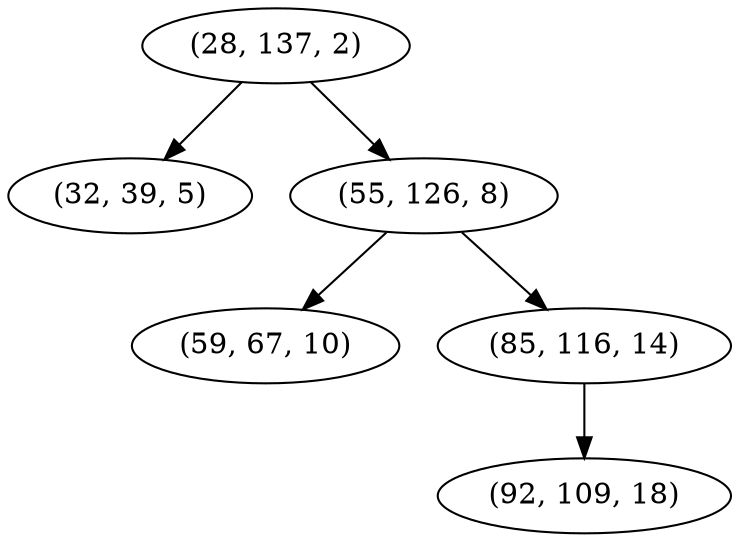 digraph tree {
    "(28, 137, 2)";
    "(32, 39, 5)";
    "(55, 126, 8)";
    "(59, 67, 10)";
    "(85, 116, 14)";
    "(92, 109, 18)";
    "(28, 137, 2)" -> "(32, 39, 5)";
    "(28, 137, 2)" -> "(55, 126, 8)";
    "(55, 126, 8)" -> "(59, 67, 10)";
    "(55, 126, 8)" -> "(85, 116, 14)";
    "(85, 116, 14)" -> "(92, 109, 18)";
}
